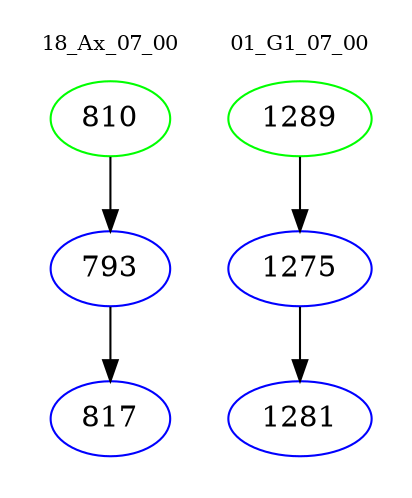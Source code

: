 digraph{
subgraph cluster_0 {
color = white
label = "18_Ax_07_00";
fontsize=10;
T0_810 [label="810", color="green"]
T0_810 -> T0_793 [color="black"]
T0_793 [label="793", color="blue"]
T0_793 -> T0_817 [color="black"]
T0_817 [label="817", color="blue"]
}
subgraph cluster_1 {
color = white
label = "01_G1_07_00";
fontsize=10;
T1_1289 [label="1289", color="green"]
T1_1289 -> T1_1275 [color="black"]
T1_1275 [label="1275", color="blue"]
T1_1275 -> T1_1281 [color="black"]
T1_1281 [label="1281", color="blue"]
}
}
